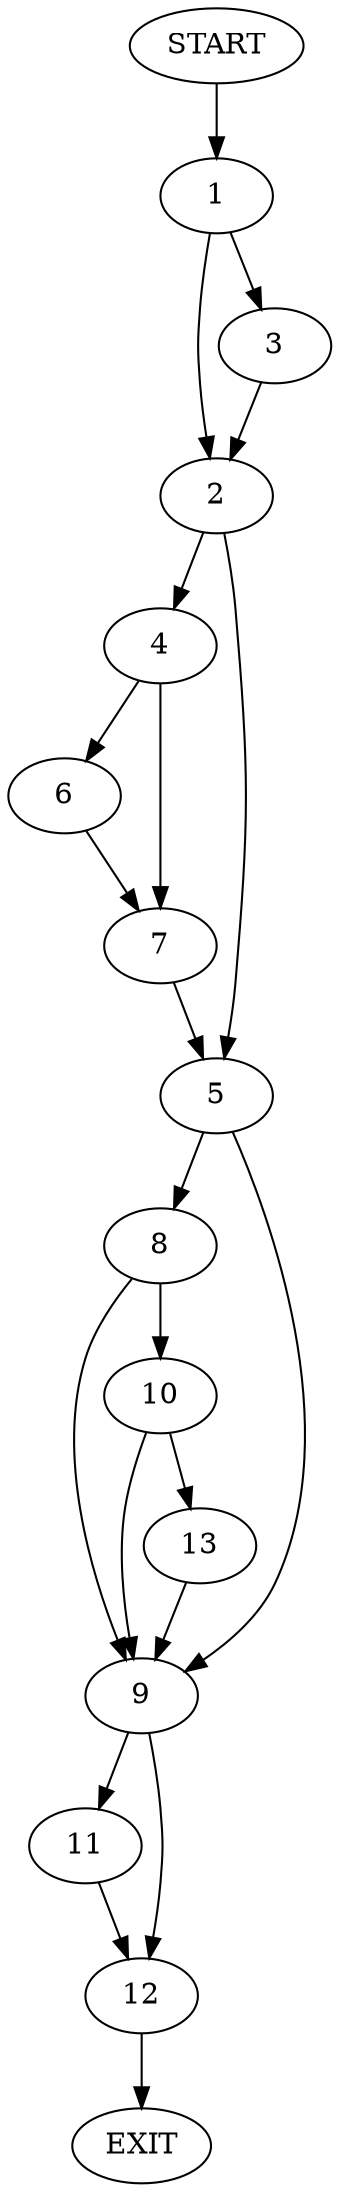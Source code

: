 digraph {
0 [label="START"]
14 [label="EXIT"]
0 -> 1
1 -> 2
1 -> 3
2 -> 4
2 -> 5
3 -> 2
4 -> 6
4 -> 7
5 -> 8
5 -> 9
6 -> 7
7 -> 5
8 -> 10
8 -> 9
9 -> 11
9 -> 12
10 -> 13
10 -> 9
13 -> 9
12 -> 14
11 -> 12
}

